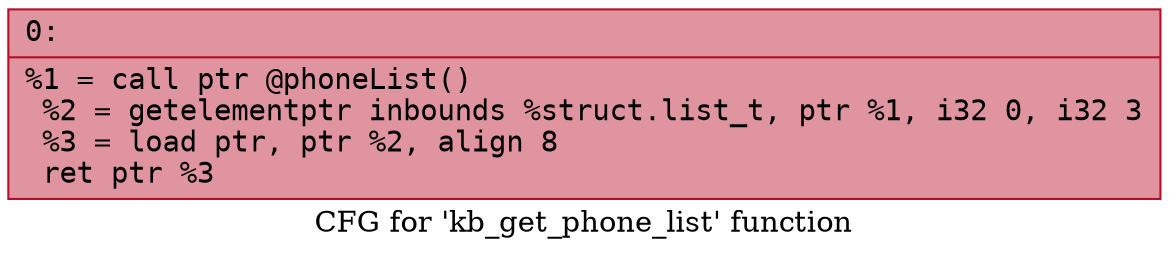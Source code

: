 digraph "CFG for 'kb_get_phone_list' function" {
	label="CFG for 'kb_get_phone_list' function";

	Node0x600002a8c280 [shape=record,color="#b70d28ff", style=filled, fillcolor="#b70d2870" fontname="Courier",label="{0:\l|  %1 = call ptr @phoneList()\l  %2 = getelementptr inbounds %struct.list_t, ptr %1, i32 0, i32 3\l  %3 = load ptr, ptr %2, align 8\l  ret ptr %3\l}"];
}
